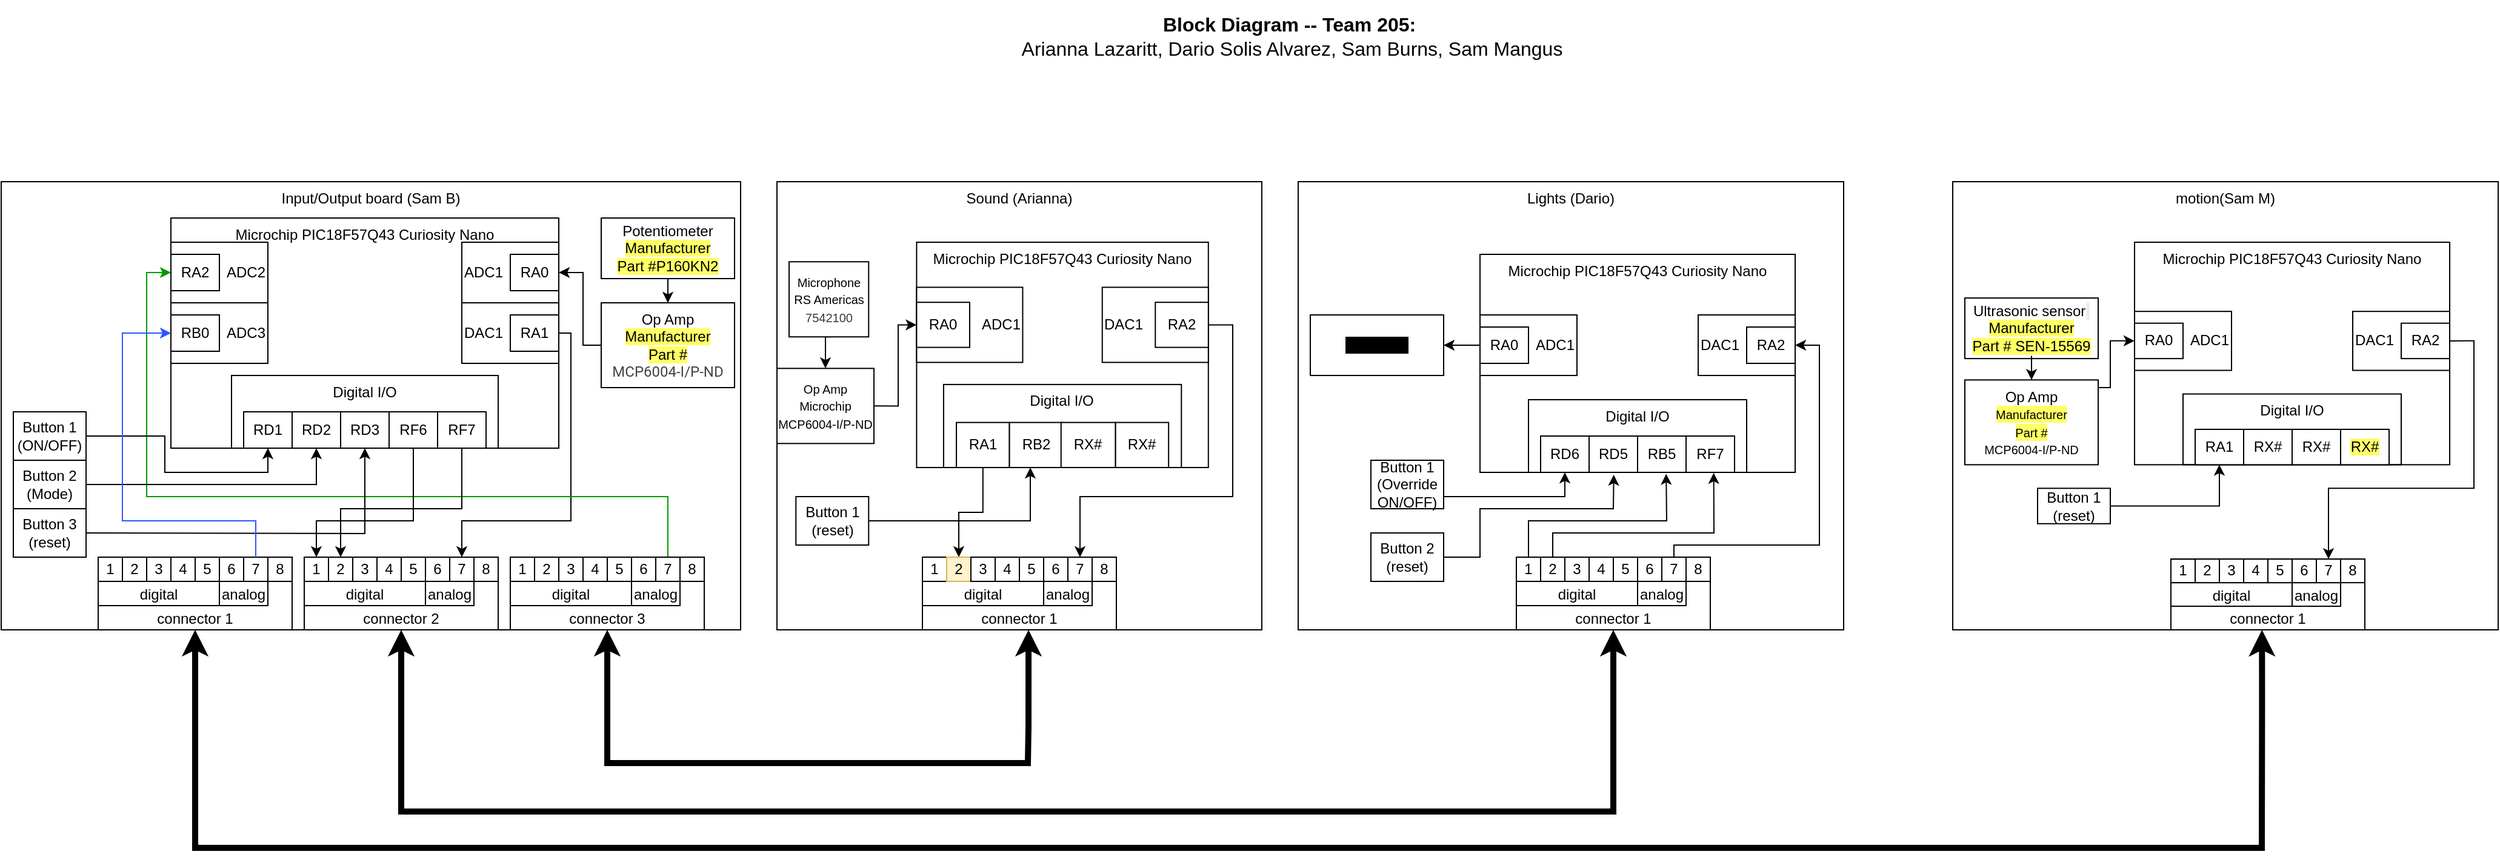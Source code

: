 <mxfile version="28.2.8">
  <diagram name="Page-1" id="D7A3hRXi8sjnXgM3Vncy">
    <mxGraphModel dx="3096" dy="1323" grid="1" gridSize="10" guides="1" tooltips="1" connect="1" arrows="1" fold="1" page="1" pageScale="1" pageWidth="850" pageHeight="1100" background="none" math="0" shadow="0">
      <root>
        <mxCell id="0" />
        <mxCell id="1" parent="0" />
        <mxCell id="ZfCj1toXuSuC-5furzQ7-1" style="edgeStyle=orthogonalEdgeStyle;rounded=0;orthogonalLoop=1;jettySize=auto;html=1;strokeWidth=5;endArrow=classic;endFill=1;startArrow=classic;startFill=1;entryX=0.5;entryY=1;entryDx=0;entryDy=0;exitX=0.5;exitY=1;exitDx=0;exitDy=0;" parent="1" target="EmmmP5cw6zoP9wVPyDhg-283" edge="1">
          <mxGeometry relative="1" as="geometry">
            <mxPoint x="-470" y="490" as="targetPoint" />
            <mxPoint x="7.522" y="530.0" as="sourcePoint" />
            <Array as="points">
              <mxPoint x="7" y="610" />
              <mxPoint x="7" y="640" />
              <mxPoint x="-340" y="640" />
            </Array>
          </mxGeometry>
        </mxCell>
        <mxCell id="EmmmP5cw6zoP9wVPyDhg-17" value="Input/Output board (Sam B)" style="rounded=0;whiteSpace=wrap;html=1;fillColor=none;verticalAlign=top;" parent="1" vertex="1">
          <mxGeometry x="-840" y="160" width="610" height="370" as="geometry" />
        </mxCell>
        <mxCell id="RapIAL0fkwWkLQ_s76H7-14" style="edgeStyle=orthogonalEdgeStyle;rounded=0;orthogonalLoop=1;jettySize=auto;html=1;exitX=1;exitY=0.5;exitDx=0;exitDy=0;entryX=0.5;entryY=0;entryDx=0;entryDy=0;" parent="1" source="EmmmP5cw6zoP9wVPyDhg-18" target="EmmmP5cw6zoP9wVPyDhg-190" edge="1">
          <mxGeometry relative="1" as="geometry">
            <Array as="points">
              <mxPoint x="-370" y="285" />
              <mxPoint x="-370" y="440" />
              <mxPoint x="-460" y="440" />
            </Array>
          </mxGeometry>
        </mxCell>
        <mxCell id="EmmmP5cw6zoP9wVPyDhg-18" value="Microchip PIC18F57Q43 Curiosity Nano" style="rounded=0;whiteSpace=wrap;html=1;verticalAlign=top;fillColor=none;movable=1;resizable=1;rotatable=1;deletable=1;editable=1;locked=0;connectable=1;" parent="1" vertex="1">
          <mxGeometry x="-700" y="190" width="320" height="190" as="geometry" />
        </mxCell>
        <mxCell id="EmmmP5cw6zoP9wVPyDhg-57" style="edgeStyle=orthogonalEdgeStyle;rounded=0;orthogonalLoop=1;jettySize=auto;html=1;exitX=0.5;exitY=0;exitDx=0;exitDy=0;entryX=0;entryY=0.5;entryDx=0;entryDy=0;strokeColor=#009900;" parent="1" source="EmmmP5cw6zoP9wVPyDhg-292" target="EmmmP5cw6zoP9wVPyDhg-52" edge="1">
          <mxGeometry relative="1" as="geometry">
            <mxPoint x="-630" y="450" as="sourcePoint" />
            <Array as="points">
              <mxPoint x="-290" y="420" />
              <mxPoint x="-720" y="420" />
              <mxPoint x="-720" y="235" />
            </Array>
          </mxGeometry>
        </mxCell>
        <mxCell id="EmmmP5cw6zoP9wVPyDhg-46" style="edgeStyle=orthogonalEdgeStyle;rounded=0;orthogonalLoop=1;jettySize=auto;html=1;exitX=1;exitY=0.5;exitDx=0;exitDy=0;entryX=0.5;entryY=1;entryDx=0;entryDy=0;" parent="1" target="EmmmP5cw6zoP9wVPyDhg-48" edge="1">
          <mxGeometry relative="1" as="geometry">
            <mxPoint x="-775" y="450.0" as="sourcePoint" />
            <mxPoint x="-585" y="380.0" as="targetPoint" />
          </mxGeometry>
        </mxCell>
        <mxCell id="EmmmP5cw6zoP9wVPyDhg-47" value="Button 3 (reset)" style="rounded=0;whiteSpace=wrap;html=1;" parent="1" vertex="1">
          <mxGeometry x="-830" y="430" width="60" height="40" as="geometry" />
        </mxCell>
        <mxCell id="EmmmP5cw6zoP9wVPyDhg-74" value="" style="group" parent="1" connectable="0" vertex="1">
          <mxGeometry x="-700" y="210" width="80" height="50" as="geometry" />
        </mxCell>
        <mxCell id="EmmmP5cw6zoP9wVPyDhg-43" value="ADC2" style="rounded=0;whiteSpace=wrap;html=1;align=right;" parent="EmmmP5cw6zoP9wVPyDhg-74" vertex="1">
          <mxGeometry width="80" height="50" as="geometry" />
        </mxCell>
        <mxCell id="EmmmP5cw6zoP9wVPyDhg-52" value="RA2" style="rounded=0;whiteSpace=wrap;html=1;" parent="EmmmP5cw6zoP9wVPyDhg-74" vertex="1">
          <mxGeometry y="10" width="40" height="30" as="geometry" />
        </mxCell>
        <mxCell id="EmmmP5cw6zoP9wVPyDhg-75" value="" style="group" parent="1" connectable="0" vertex="1">
          <mxGeometry x="-700" y="260" width="80" height="50" as="geometry" />
        </mxCell>
        <mxCell id="EmmmP5cw6zoP9wVPyDhg-76" value="ADC3" style="rounded=0;whiteSpace=wrap;html=1;align=right;" parent="EmmmP5cw6zoP9wVPyDhg-75" vertex="1">
          <mxGeometry width="80" height="50" as="geometry" />
        </mxCell>
        <mxCell id="EmmmP5cw6zoP9wVPyDhg-77" value="RB0" style="rounded=0;whiteSpace=wrap;html=1;" parent="EmmmP5cw6zoP9wVPyDhg-75" vertex="1">
          <mxGeometry y="10" width="40" height="30" as="geometry" />
        </mxCell>
        <mxCell id="EmmmP5cw6zoP9wVPyDhg-82" value="ADC1" style="rounded=0;whiteSpace=wrap;html=1;align=left;" parent="1" vertex="1">
          <mxGeometry x="-460" y="210" width="80" height="50" as="geometry" />
        </mxCell>
        <mxCell id="EmmmP5cw6zoP9wVPyDhg-83" value="&lt;div&gt;RA0&lt;/div&gt;" style="rounded=0;whiteSpace=wrap;html=1;" parent="1" vertex="1">
          <mxGeometry x="-420" y="220" width="40" height="30" as="geometry" />
        </mxCell>
        <mxCell id="EmmmP5cw6zoP9wVPyDhg-133" style="edgeStyle=orthogonalEdgeStyle;rounded=0;orthogonalLoop=1;jettySize=auto;html=1;strokeWidth=5;endArrow=classic;endFill=1;startArrow=classic;startFill=1;entryX=0.5;entryY=1;entryDx=0;entryDy=0;exitX=0.567;exitY=1;exitDx=0;exitDy=0;exitPerimeter=0;" parent="1" source="hYW3BKVtGZAhZ6DsaiEV-2" target="EmmmP5cw6zoP9wVPyDhg-169" edge="1">
          <mxGeometry relative="1" as="geometry">
            <Array as="points">
              <mxPoint x="1025" y="590" />
              <mxPoint x="1025" y="710" />
              <mxPoint x="-680" y="710" />
            </Array>
            <mxPoint x="-940" y="490" as="targetPoint" />
            <mxPoint x="660" y="650" as="sourcePoint" />
          </mxGeometry>
        </mxCell>
        <mxCell id="EmmmP5cw6zoP9wVPyDhg-168" value="" style="group" parent="1" connectable="0" vertex="1">
          <mxGeometry x="-760" y="470" width="160" height="60" as="geometry" />
        </mxCell>
        <mxCell id="EmmmP5cw6zoP9wVPyDhg-169" value="connector 1" style="rounded=0;whiteSpace=wrap;html=1;verticalAlign=bottom;" parent="EmmmP5cw6zoP9wVPyDhg-168" vertex="1">
          <mxGeometry width="160" height="60" as="geometry" />
        </mxCell>
        <mxCell id="EmmmP5cw6zoP9wVPyDhg-170" value="digital" style="rounded=0;whiteSpace=wrap;html=1;verticalAlign=bottom;" parent="EmmmP5cw6zoP9wVPyDhg-168" vertex="1">
          <mxGeometry y="20" width="100" height="20" as="geometry" />
        </mxCell>
        <mxCell id="EmmmP5cw6zoP9wVPyDhg-171" value="analog" style="rounded=0;whiteSpace=wrap;html=1;verticalAlign=bottom;" parent="EmmmP5cw6zoP9wVPyDhg-168" vertex="1">
          <mxGeometry x="100" y="20" width="40" height="20" as="geometry" />
        </mxCell>
        <mxCell id="EmmmP5cw6zoP9wVPyDhg-172" value="1" style="rounded=0;whiteSpace=wrap;html=1;" parent="EmmmP5cw6zoP9wVPyDhg-168" vertex="1">
          <mxGeometry width="20" height="20" as="geometry" />
        </mxCell>
        <mxCell id="EmmmP5cw6zoP9wVPyDhg-173" value="2" style="rounded=0;whiteSpace=wrap;html=1;" parent="EmmmP5cw6zoP9wVPyDhg-168" vertex="1">
          <mxGeometry x="20" width="20" height="20" as="geometry" />
        </mxCell>
        <mxCell id="EmmmP5cw6zoP9wVPyDhg-174" value="3" style="rounded=0;whiteSpace=wrap;html=1;" parent="EmmmP5cw6zoP9wVPyDhg-168" vertex="1">
          <mxGeometry x="40" width="20" height="20" as="geometry" />
        </mxCell>
        <mxCell id="EmmmP5cw6zoP9wVPyDhg-175" value="4" style="rounded=0;whiteSpace=wrap;html=1;" parent="EmmmP5cw6zoP9wVPyDhg-168" vertex="1">
          <mxGeometry x="60" width="20" height="20" as="geometry" />
        </mxCell>
        <mxCell id="EmmmP5cw6zoP9wVPyDhg-176" value="5" style="rounded=0;whiteSpace=wrap;html=1;" parent="EmmmP5cw6zoP9wVPyDhg-168" vertex="1">
          <mxGeometry x="80" width="20" height="20" as="geometry" />
        </mxCell>
        <mxCell id="EmmmP5cw6zoP9wVPyDhg-177" value="6" style="rounded=0;whiteSpace=wrap;html=1;" parent="EmmmP5cw6zoP9wVPyDhg-168" vertex="1">
          <mxGeometry x="100" width="20" height="20" as="geometry" />
        </mxCell>
        <mxCell id="EmmmP5cw6zoP9wVPyDhg-178" value="7" style="rounded=0;whiteSpace=wrap;html=1;" parent="EmmmP5cw6zoP9wVPyDhg-168" vertex="1">
          <mxGeometry x="120" width="20" height="20" as="geometry" />
        </mxCell>
        <mxCell id="EmmmP5cw6zoP9wVPyDhg-179" value="8" style="rounded=0;whiteSpace=wrap;html=1;" parent="EmmmP5cw6zoP9wVPyDhg-168" vertex="1">
          <mxGeometry x="140" width="20" height="20" as="geometry" />
        </mxCell>
        <mxCell id="EmmmP5cw6zoP9wVPyDhg-180" value="" style="group" parent="1" connectable="0" vertex="1">
          <mxGeometry x="-590" y="470" width="160" height="60" as="geometry" />
        </mxCell>
        <mxCell id="EmmmP5cw6zoP9wVPyDhg-181" value="connector 2" style="rounded=0;whiteSpace=wrap;html=1;verticalAlign=bottom;" parent="EmmmP5cw6zoP9wVPyDhg-180" vertex="1">
          <mxGeometry width="160" height="60" as="geometry" />
        </mxCell>
        <mxCell id="EmmmP5cw6zoP9wVPyDhg-182" value="digital" style="rounded=0;whiteSpace=wrap;html=1;verticalAlign=bottom;" parent="EmmmP5cw6zoP9wVPyDhg-180" vertex="1">
          <mxGeometry y="20" width="100" height="20" as="geometry" />
        </mxCell>
        <mxCell id="EmmmP5cw6zoP9wVPyDhg-183" value="analog" style="rounded=0;whiteSpace=wrap;html=1;verticalAlign=bottom;" parent="EmmmP5cw6zoP9wVPyDhg-180" vertex="1">
          <mxGeometry x="100" y="20" width="40" height="20" as="geometry" />
        </mxCell>
        <mxCell id="EmmmP5cw6zoP9wVPyDhg-184" value="1" style="rounded=0;whiteSpace=wrap;html=1;" parent="EmmmP5cw6zoP9wVPyDhg-180" vertex="1">
          <mxGeometry width="20" height="20" as="geometry" />
        </mxCell>
        <mxCell id="EmmmP5cw6zoP9wVPyDhg-185" value="2" style="rounded=0;whiteSpace=wrap;html=1;" parent="EmmmP5cw6zoP9wVPyDhg-180" vertex="1">
          <mxGeometry x="20" width="20" height="20" as="geometry" />
        </mxCell>
        <mxCell id="EmmmP5cw6zoP9wVPyDhg-186" value="3" style="rounded=0;whiteSpace=wrap;html=1;" parent="EmmmP5cw6zoP9wVPyDhg-180" vertex="1">
          <mxGeometry x="40" width="20" height="20" as="geometry" />
        </mxCell>
        <mxCell id="EmmmP5cw6zoP9wVPyDhg-187" value="4" style="rounded=0;whiteSpace=wrap;html=1;" parent="EmmmP5cw6zoP9wVPyDhg-180" vertex="1">
          <mxGeometry x="60" width="20" height="20" as="geometry" />
        </mxCell>
        <mxCell id="EmmmP5cw6zoP9wVPyDhg-188" value="5" style="rounded=0;whiteSpace=wrap;html=1;" parent="EmmmP5cw6zoP9wVPyDhg-180" vertex="1">
          <mxGeometry x="80" width="20" height="20" as="geometry" />
        </mxCell>
        <mxCell id="EmmmP5cw6zoP9wVPyDhg-189" value="6" style="rounded=0;whiteSpace=wrap;html=1;" parent="EmmmP5cw6zoP9wVPyDhg-180" vertex="1">
          <mxGeometry x="100" width="20" height="20" as="geometry" />
        </mxCell>
        <mxCell id="EmmmP5cw6zoP9wVPyDhg-190" value="7" style="rounded=0;whiteSpace=wrap;html=1;" parent="EmmmP5cw6zoP9wVPyDhg-180" vertex="1">
          <mxGeometry x="120" width="20" height="20" as="geometry" />
        </mxCell>
        <mxCell id="EmmmP5cw6zoP9wVPyDhg-191" value="8" style="rounded=0;whiteSpace=wrap;html=1;" parent="EmmmP5cw6zoP9wVPyDhg-180" vertex="1">
          <mxGeometry x="140" width="20" height="20" as="geometry" />
        </mxCell>
        <mxCell id="EmmmP5cw6zoP9wVPyDhg-264" value="" style="group" parent="1" connectable="0" vertex="1">
          <mxGeometry x="-200" y="230" width="400" height="310" as="geometry" />
        </mxCell>
        <mxCell id="EmmmP5cw6zoP9wVPyDhg-234" value="Sound (Arianna)" style="rounded=0;whiteSpace=wrap;html=1;fillColor=none;verticalAlign=top;shadow=0;" parent="EmmmP5cw6zoP9wVPyDhg-264" vertex="1">
          <mxGeometry y="-70" width="400" height="370" as="geometry" />
        </mxCell>
        <mxCell id="RapIAL0fkwWkLQ_s76H7-4" style="edgeStyle=orthogonalEdgeStyle;rounded=0;orthogonalLoop=1;jettySize=auto;html=1;exitX=0.5;exitY=1;exitDx=0;exitDy=0;entryX=0.5;entryY=0;entryDx=0;entryDy=0;" parent="EmmmP5cw6zoP9wVPyDhg-264" source="bFAFKCLPU4CwFpyWG0AF-1" target="bFAFKCLPU4CwFpyWG0AF-37" edge="1">
          <mxGeometry relative="1" as="geometry" />
        </mxCell>
        <mxCell id="bFAFKCLPU4CwFpyWG0AF-1" value="&lt;div&gt;&lt;font face=&quot;Helvetica&quot; style=&quot;font-size: 10px;&quot;&gt;Microphone RS Americas&lt;/font&gt;&lt;/div&gt;&lt;div&gt;&lt;span style=&quot;background-color: light-dark(rgb(255, 255, 255), rgb(18, 18, 18)); color: light-dark(rgb(57, 57, 57), rgb(188, 188, 188)); font-size: 10px; text-align: start;&quot;&gt;7542100&lt;/span&gt;&lt;/div&gt;" style="rounded=0;whiteSpace=wrap;html=1;" parent="EmmmP5cw6zoP9wVPyDhg-264" vertex="1">
          <mxGeometry x="10.0" y="-3.88" width="65.641" height="62" as="geometry" />
        </mxCell>
        <mxCell id="RapIAL0fkwWkLQ_s76H7-5" style="edgeStyle=orthogonalEdgeStyle;rounded=0;orthogonalLoop=1;jettySize=auto;html=1;exitX=1;exitY=0.5;exitDx=0;exitDy=0;entryX=0;entryY=0.5;entryDx=0;entryDy=0;" parent="EmmmP5cw6zoP9wVPyDhg-264" source="bFAFKCLPU4CwFpyWG0AF-37" target="bFAFKCLPU4CwFpyWG0AF-55" edge="1">
          <mxGeometry relative="1" as="geometry">
            <Array as="points">
              <mxPoint x="100" y="115" />
              <mxPoint x="100" y="48" />
            </Array>
          </mxGeometry>
        </mxCell>
        <mxCell id="bFAFKCLPU4CwFpyWG0AF-37" value="&lt;div&gt;&lt;font style=&quot;font-size: 10px;&quot;&gt;Op Amp&lt;/font&gt;&lt;/div&gt;&lt;div&gt;&lt;font style=&quot;font-size: 10px;&quot;&gt;Microchip&lt;/font&gt;&lt;/div&gt;&lt;div&gt;&lt;font size=&quot;1&quot;&gt;MCP6004-I/P-ND&lt;/font&gt;&lt;/div&gt;" style="rounded=0;whiteSpace=wrap;html=1;" parent="EmmmP5cw6zoP9wVPyDhg-264" vertex="1">
          <mxGeometry y="84.16" width="80" height="62" as="geometry" />
        </mxCell>
        <mxCell id="bFAFKCLPU4CwFpyWG0AF-48" value="Microchip PIC18F57Q43 Curiosity Nano" style="rounded=0;whiteSpace=wrap;html=1;verticalAlign=top;fillColor=none;movable=1;resizable=1;rotatable=1;deletable=1;editable=1;locked=0;connectable=1;" parent="EmmmP5cw6zoP9wVPyDhg-264" vertex="1">
          <mxGeometry x="115.211" y="-20.0" width="240.684" height="186" as="geometry" />
        </mxCell>
        <mxCell id="bFAFKCLPU4CwFpyWG0AF-49" value="Digital I/O" style="rounded=0;whiteSpace=wrap;html=1;fillColor=none;verticalAlign=top;" parent="EmmmP5cw6zoP9wVPyDhg-264" vertex="1">
          <mxGeometry x="137.46" y="97.44" width="196.19" height="68.56" as="geometry" />
        </mxCell>
        <mxCell id="bFAFKCLPU4CwFpyWG0AF-50" value="ADC1" style="rounded=0;whiteSpace=wrap;html=1;align=right;" parent="EmmmP5cw6zoP9wVPyDhg-264" vertex="1">
          <mxGeometry x="115.211" y="17.2" width="87.521" height="62" as="geometry" />
        </mxCell>
        <mxCell id="RapIAL0fkwWkLQ_s76H7-3" style="edgeStyle=orthogonalEdgeStyle;rounded=0;orthogonalLoop=1;jettySize=auto;html=1;exitX=0.5;exitY=1;exitDx=0;exitDy=0;entryX=0.5;entryY=0;entryDx=0;entryDy=0;" parent="EmmmP5cw6zoP9wVPyDhg-264" source="bFAFKCLPU4CwFpyWG0AF-51" target="RapIAL0fkwWkLQ_s76H7-20" edge="1">
          <mxGeometry relative="1" as="geometry">
            <mxPoint x="152.821" y="225.6" as="targetPoint" />
          </mxGeometry>
        </mxCell>
        <mxCell id="bFAFKCLPU4CwFpyWG0AF-51" value="RA1" style="rounded=0;whiteSpace=wrap;html=1;" parent="EmmmP5cw6zoP9wVPyDhg-264" vertex="1">
          <mxGeometry x="148.036" y="128.8" width="43.761" height="37.2" as="geometry" />
        </mxCell>
        <mxCell id="bFAFKCLPU4CwFpyWG0AF-52" value="&lt;div&gt;RB2&lt;/div&gt;" style="rounded=0;whiteSpace=wrap;html=1;" parent="EmmmP5cw6zoP9wVPyDhg-264" vertex="1">
          <mxGeometry x="191.796" y="128.8" width="43.761" height="37.2" as="geometry" />
        </mxCell>
        <mxCell id="bFAFKCLPU4CwFpyWG0AF-53" value="RX#" style="rounded=0;whiteSpace=wrap;html=1;" parent="EmmmP5cw6zoP9wVPyDhg-264" vertex="1">
          <mxGeometry x="234.38" y="128.8" width="44.94" height="37.2" as="geometry" />
        </mxCell>
        <mxCell id="bFAFKCLPU4CwFpyWG0AF-54" value="&lt;span&gt;RX#&lt;/span&gt;" style="rounded=0;whiteSpace=wrap;html=1;labelBackgroundColor=none;" parent="EmmmP5cw6zoP9wVPyDhg-264" vertex="1">
          <mxGeometry x="279.318" y="128.8" width="43.761" height="37.2" as="geometry" />
        </mxCell>
        <mxCell id="bFAFKCLPU4CwFpyWG0AF-55" value="RA0" style="rounded=0;whiteSpace=wrap;html=1;" parent="EmmmP5cw6zoP9wVPyDhg-264" vertex="1">
          <mxGeometry x="115.211" y="29.6" width="43.761" height="37.2" as="geometry" />
        </mxCell>
        <mxCell id="bFAFKCLPU4CwFpyWG0AF-56" value="&lt;div align=&quot;left&quot;&gt;DAC1&lt;/div&gt;" style="rounded=0;whiteSpace=wrap;html=1;align=left;" parent="EmmmP5cw6zoP9wVPyDhg-264" vertex="1">
          <mxGeometry x="268.374" y="17.2" width="87.521" height="62" as="geometry" />
        </mxCell>
        <mxCell id="RapIAL0fkwWkLQ_s76H7-6" style="edgeStyle=orthogonalEdgeStyle;rounded=0;orthogonalLoop=1;jettySize=auto;html=1;exitX=1;exitY=0.5;exitDx=0;exitDy=0;entryX=0.5;entryY=0;entryDx=0;entryDy=0;" parent="EmmmP5cw6zoP9wVPyDhg-264" source="bFAFKCLPU4CwFpyWG0AF-57" target="RapIAL0fkwWkLQ_s76H7-25" edge="1">
          <mxGeometry relative="1" as="geometry">
            <mxPoint x="262.222" y="225.6" as="targetPoint" />
            <Array as="points">
              <mxPoint x="376" y="48" />
              <mxPoint x="376" y="190" />
              <mxPoint x="250" y="190" />
            </Array>
          </mxGeometry>
        </mxCell>
        <mxCell id="bFAFKCLPU4CwFpyWG0AF-57" value="&lt;div&gt;RA2&lt;/div&gt;" style="rounded=0;whiteSpace=wrap;html=1;" parent="EmmmP5cw6zoP9wVPyDhg-264" vertex="1">
          <mxGeometry x="312.134" y="29.6" width="43.761" height="37.2" as="geometry" />
        </mxCell>
        <mxCell id="RapIAL0fkwWkLQ_s76H7-8" style="edgeStyle=orthogonalEdgeStyle;rounded=0;orthogonalLoop=1;jettySize=auto;html=1;exitX=1;exitY=0.5;exitDx=0;exitDy=0;" parent="EmmmP5cw6zoP9wVPyDhg-264" source="RapIAL0fkwWkLQ_s76H7-7" target="bFAFKCLPU4CwFpyWG0AF-52" edge="1">
          <mxGeometry relative="1" as="geometry">
            <Array as="points">
              <mxPoint x="76" y="210" />
              <mxPoint x="209" y="210" />
            </Array>
          </mxGeometry>
        </mxCell>
        <mxCell id="RapIAL0fkwWkLQ_s76H7-7" value="Button 1 (reset)" style="rounded=0;whiteSpace=wrap;html=1;" parent="EmmmP5cw6zoP9wVPyDhg-264" vertex="1">
          <mxGeometry x="15.64" y="190" width="60" height="40" as="geometry" />
        </mxCell>
        <mxCell id="RapIAL0fkwWkLQ_s76H7-15" value="" style="group" parent="EmmmP5cw6zoP9wVPyDhg-264" connectable="0" vertex="1">
          <mxGeometry x="120" y="240" width="160" height="60" as="geometry" />
        </mxCell>
        <mxCell id="RapIAL0fkwWkLQ_s76H7-16" value="connector 1" style="rounded=0;whiteSpace=wrap;html=1;verticalAlign=bottom;" parent="RapIAL0fkwWkLQ_s76H7-15" vertex="1">
          <mxGeometry width="160" height="60" as="geometry" />
        </mxCell>
        <mxCell id="RapIAL0fkwWkLQ_s76H7-17" value="digital" style="rounded=0;whiteSpace=wrap;html=1;verticalAlign=bottom;" parent="RapIAL0fkwWkLQ_s76H7-15" vertex="1">
          <mxGeometry y="20" width="100" height="20" as="geometry" />
        </mxCell>
        <mxCell id="RapIAL0fkwWkLQ_s76H7-18" value="analog" style="rounded=0;whiteSpace=wrap;html=1;verticalAlign=bottom;" parent="RapIAL0fkwWkLQ_s76H7-15" vertex="1">
          <mxGeometry x="100" y="20" width="40" height="20" as="geometry" />
        </mxCell>
        <mxCell id="RapIAL0fkwWkLQ_s76H7-19" value="1" style="rounded=0;whiteSpace=wrap;html=1;" parent="RapIAL0fkwWkLQ_s76H7-15" vertex="1">
          <mxGeometry width="20" height="20" as="geometry" />
        </mxCell>
        <mxCell id="RapIAL0fkwWkLQ_s76H7-20" value="2" style="rounded=0;whiteSpace=wrap;html=1;fillColor=#fff2cc;strokeColor=#d6b656;" parent="RapIAL0fkwWkLQ_s76H7-15" vertex="1">
          <mxGeometry x="20" width="20" height="20" as="geometry" />
        </mxCell>
        <mxCell id="RapIAL0fkwWkLQ_s76H7-21" value="3" style="rounded=0;whiteSpace=wrap;html=1;" parent="RapIAL0fkwWkLQ_s76H7-15" vertex="1">
          <mxGeometry x="40" width="20" height="20" as="geometry" />
        </mxCell>
        <mxCell id="RapIAL0fkwWkLQ_s76H7-22" value="4" style="rounded=0;whiteSpace=wrap;html=1;" parent="RapIAL0fkwWkLQ_s76H7-15" vertex="1">
          <mxGeometry x="60" width="20" height="20" as="geometry" />
        </mxCell>
        <mxCell id="RapIAL0fkwWkLQ_s76H7-23" value="5" style="rounded=0;whiteSpace=wrap;html=1;" parent="RapIAL0fkwWkLQ_s76H7-15" vertex="1">
          <mxGeometry x="80" width="20" height="20" as="geometry" />
        </mxCell>
        <mxCell id="RapIAL0fkwWkLQ_s76H7-24" value="6" style="rounded=0;whiteSpace=wrap;html=1;" parent="RapIAL0fkwWkLQ_s76H7-15" vertex="1">
          <mxGeometry x="100" width="20" height="20" as="geometry" />
        </mxCell>
        <mxCell id="RapIAL0fkwWkLQ_s76H7-25" value="7" style="rounded=0;whiteSpace=wrap;html=1;" parent="RapIAL0fkwWkLQ_s76H7-15" vertex="1">
          <mxGeometry x="120" width="20" height="20" as="geometry" />
        </mxCell>
        <mxCell id="RapIAL0fkwWkLQ_s76H7-26" value="8" style="rounded=0;whiteSpace=wrap;html=1;" parent="RapIAL0fkwWkLQ_s76H7-15" vertex="1">
          <mxGeometry x="140" width="20" height="20" as="geometry" />
        </mxCell>
        <mxCell id="EmmmP5cw6zoP9wVPyDhg-281" value="" style="group" parent="1" connectable="0" vertex="1">
          <mxGeometry x="230" y="160" width="450" height="380" as="geometry" />
        </mxCell>
        <mxCell id="EmmmP5cw6zoP9wVPyDhg-1" value="Lights (Dario)" style="rounded=0;whiteSpace=wrap;html=1;fillColor=none;verticalAlign=top;" parent="EmmmP5cw6zoP9wVPyDhg-281" vertex="1">
          <mxGeometry width="450" height="370" as="geometry" />
        </mxCell>
        <mxCell id="ZfCj1toXuSuC-5furzQ7-15" value="Microchip PIC18F57Q43 Curiosity Nano" style="rounded=0;whiteSpace=wrap;html=1;verticalAlign=top;fillColor=none;movable=1;resizable=1;rotatable=1;deletable=1;editable=1;locked=0;connectable=1;" parent="EmmmP5cw6zoP9wVPyDhg-281" vertex="1">
          <mxGeometry x="150" y="60" width="260" height="180" as="geometry" />
        </mxCell>
        <mxCell id="EmmmP5cw6zoP9wVPyDhg-5" value="Digital I/O" style="rounded=0;whiteSpace=wrap;html=1;fillColor=none;verticalAlign=top;" parent="EmmmP5cw6zoP9wVPyDhg-281" vertex="1">
          <mxGeometry x="190" y="180" width="180" height="60" as="geometry" />
        </mxCell>
        <mxCell id="ZfCj1toXuSuC-5furzQ7-16" style="edgeStyle=orthogonalEdgeStyle;rounded=0;orthogonalLoop=1;jettySize=auto;html=1;entryX=1;entryY=0.5;entryDx=0;entryDy=0;startArrow=none;startFill=0;exitX=0;exitY=0.5;exitDx=0;exitDy=0;" parent="EmmmP5cw6zoP9wVPyDhg-281" source="ZfCj1toXuSuC-5furzQ7-43" target="EmmmP5cw6zoP9wVPyDhg-137" edge="1">
          <mxGeometry relative="1" as="geometry">
            <mxPoint x="130" y="135" as="targetPoint" />
            <mxPoint x="150" y="170" as="sourcePoint" />
          </mxGeometry>
        </mxCell>
        <mxCell id="ZfCj1toXuSuC-5furzQ7-43" value="ADC1" style="rounded=0;whiteSpace=wrap;html=1;align=right;" parent="EmmmP5cw6zoP9wVPyDhg-281" vertex="1">
          <mxGeometry x="150" y="110" width="80" height="50" as="geometry" />
        </mxCell>
        <mxCell id="ZfCj1toXuSuC-5furzQ7-20" value="RD6" style="rounded=0;whiteSpace=wrap;html=1;" parent="EmmmP5cw6zoP9wVPyDhg-281" vertex="1">
          <mxGeometry x="200" y="210" width="40" height="30" as="geometry" />
        </mxCell>
        <mxCell id="ZfCj1toXuSuC-5furzQ7-21" value="&lt;div&gt;RD5&lt;/div&gt;" style="rounded=0;whiteSpace=wrap;html=1;" parent="EmmmP5cw6zoP9wVPyDhg-281" vertex="1">
          <mxGeometry x="240" y="210" width="40" height="30" as="geometry" />
        </mxCell>
        <mxCell id="EmmmP5cw6zoP9wVPyDhg-3" value="Button 1&lt;div&gt;(Override ON/OFF)&lt;/div&gt;" style="rounded=0;whiteSpace=wrap;html=1;" parent="EmmmP5cw6zoP9wVPyDhg-281" vertex="1">
          <mxGeometry x="60" y="230" width="60" height="40" as="geometry" />
        </mxCell>
        <mxCell id="EmmmP5cw6zoP9wVPyDhg-7" value="RB5" style="rounded=0;whiteSpace=wrap;html=1;" parent="EmmmP5cw6zoP9wVPyDhg-281" vertex="1">
          <mxGeometry x="280" y="210" width="40" height="30" as="geometry" />
        </mxCell>
        <mxCell id="EmmmP5cw6zoP9wVPyDhg-9" value="&lt;span&gt;RF7&lt;/span&gt;" style="rounded=0;whiteSpace=wrap;html=1;labelBackgroundColor=none;" parent="EmmmP5cw6zoP9wVPyDhg-281" vertex="1">
          <mxGeometry x="320" y="210" width="40" height="30" as="geometry" />
        </mxCell>
        <mxCell id="EmmmP5cw6zoP9wVPyDhg-10" value="Button 2&lt;div&gt;(reset)&lt;/div&gt;" style="rounded=0;whiteSpace=wrap;html=1;" parent="EmmmP5cw6zoP9wVPyDhg-281" vertex="1">
          <mxGeometry x="60" y="290" width="60" height="40" as="geometry" />
        </mxCell>
        <mxCell id="EmmmP5cw6zoP9wVPyDhg-13" value="RA0" style="rounded=0;whiteSpace=wrap;html=1;" parent="EmmmP5cw6zoP9wVPyDhg-281" vertex="1">
          <mxGeometry x="150" y="120" width="40" height="30" as="geometry" />
        </mxCell>
        <mxCell id="EmmmP5cw6zoP9wVPyDhg-14" value="&lt;div align=&quot;left&quot;&gt;DAC1&lt;/div&gt;" style="rounded=0;whiteSpace=wrap;html=1;align=left;" parent="EmmmP5cw6zoP9wVPyDhg-281" vertex="1">
          <mxGeometry x="330" y="110" width="80" height="50" as="geometry" />
        </mxCell>
        <mxCell id="EmmmP5cw6zoP9wVPyDhg-15" value="&lt;div&gt;RA2&lt;/div&gt;" style="rounded=0;whiteSpace=wrap;html=1;" parent="EmmmP5cw6zoP9wVPyDhg-281" vertex="1">
          <mxGeometry x="370" y="120" width="40" height="30" as="geometry" />
        </mxCell>
        <mxCell id="EmmmP5cw6zoP9wVPyDhg-137" value="&lt;div&gt;&lt;span style=&quot;background-color: light-dark(rgb(0, 0, 0), rgb(223, 238, 12));&quot;&gt;RGB LED&lt;/span&gt;&lt;/div&gt;" style="rounded=0;whiteSpace=wrap;html=1;" parent="EmmmP5cw6zoP9wVPyDhg-281" vertex="1">
          <mxGeometry x="10" y="110" width="110" height="50" as="geometry" />
        </mxCell>
        <mxCell id="EmmmP5cw6zoP9wVPyDhg-156" value="" style="group" parent="EmmmP5cw6zoP9wVPyDhg-281" connectable="0" vertex="1">
          <mxGeometry x="180" y="310" width="160" height="60" as="geometry" />
        </mxCell>
        <mxCell id="EmmmP5cw6zoP9wVPyDhg-157" value="connector 1" style="rounded=0;whiteSpace=wrap;html=1;verticalAlign=bottom;" parent="EmmmP5cw6zoP9wVPyDhg-156" vertex="1">
          <mxGeometry width="160" height="60" as="geometry" />
        </mxCell>
        <mxCell id="EmmmP5cw6zoP9wVPyDhg-158" value="digital" style="rounded=0;whiteSpace=wrap;html=1;verticalAlign=bottom;" parent="EmmmP5cw6zoP9wVPyDhg-156" vertex="1">
          <mxGeometry y="20" width="100" height="20" as="geometry" />
        </mxCell>
        <mxCell id="EmmmP5cw6zoP9wVPyDhg-159" value="analog" style="rounded=0;whiteSpace=wrap;html=1;verticalAlign=bottom;" parent="EmmmP5cw6zoP9wVPyDhg-156" vertex="1">
          <mxGeometry x="100" y="20" width="40" height="20" as="geometry" />
        </mxCell>
        <mxCell id="EmmmP5cw6zoP9wVPyDhg-160" value="1" style="rounded=0;whiteSpace=wrap;html=1;" parent="EmmmP5cw6zoP9wVPyDhg-156" vertex="1">
          <mxGeometry width="20" height="20" as="geometry" />
        </mxCell>
        <mxCell id="EmmmP5cw6zoP9wVPyDhg-161" value="2" style="rounded=0;whiteSpace=wrap;html=1;" parent="EmmmP5cw6zoP9wVPyDhg-156" vertex="1">
          <mxGeometry x="20" width="20" height="20" as="geometry" />
        </mxCell>
        <mxCell id="EmmmP5cw6zoP9wVPyDhg-162" value="3" style="rounded=0;whiteSpace=wrap;html=1;" parent="EmmmP5cw6zoP9wVPyDhg-156" vertex="1">
          <mxGeometry x="40" width="20" height="20" as="geometry" />
        </mxCell>
        <mxCell id="EmmmP5cw6zoP9wVPyDhg-163" value="4" style="rounded=0;whiteSpace=wrap;html=1;" parent="EmmmP5cw6zoP9wVPyDhg-156" vertex="1">
          <mxGeometry x="60" width="20" height="20" as="geometry" />
        </mxCell>
        <mxCell id="EmmmP5cw6zoP9wVPyDhg-164" value="5" style="rounded=0;whiteSpace=wrap;html=1;" parent="EmmmP5cw6zoP9wVPyDhg-156" vertex="1">
          <mxGeometry x="80" width="20" height="20" as="geometry" />
        </mxCell>
        <mxCell id="EmmmP5cw6zoP9wVPyDhg-165" value="6" style="rounded=0;whiteSpace=wrap;html=1;" parent="EmmmP5cw6zoP9wVPyDhg-156" vertex="1">
          <mxGeometry x="100" width="20" height="20" as="geometry" />
        </mxCell>
        <mxCell id="EmmmP5cw6zoP9wVPyDhg-166" value="7" style="rounded=0;whiteSpace=wrap;html=1;" parent="EmmmP5cw6zoP9wVPyDhg-156" vertex="1">
          <mxGeometry x="120" width="20" height="20" as="geometry" />
        </mxCell>
        <mxCell id="EmmmP5cw6zoP9wVPyDhg-167" value="8" style="rounded=0;whiteSpace=wrap;html=1;" parent="EmmmP5cw6zoP9wVPyDhg-156" vertex="1">
          <mxGeometry x="140" width="20" height="20" as="geometry" />
        </mxCell>
        <mxCell id="EmmmP5cw6zoP9wVPyDhg-16" style="edgeStyle=orthogonalEdgeStyle;rounded=0;orthogonalLoop=1;jettySize=auto;html=1;exitX=0.5;exitY=0;exitDx=0;exitDy=0;entryX=1;entryY=0.5;entryDx=0;entryDy=0;" parent="EmmmP5cw6zoP9wVPyDhg-281" source="EmmmP5cw6zoP9wVPyDhg-166" target="EmmmP5cw6zoP9wVPyDhg-15" edge="1">
          <mxGeometry relative="1" as="geometry">
            <Array as="points">
              <mxPoint x="310" y="300" />
              <mxPoint x="430" y="300" />
              <mxPoint x="430" y="135" />
            </Array>
            <mxPoint x="400.029" y="340" as="sourcePoint" />
          </mxGeometry>
        </mxCell>
        <mxCell id="YJIVrnyQlVTY9WRKLweT-4" value="" style="endArrow=classic;html=1;rounded=0;entryX=0.631;entryY=1.02;entryDx=0;entryDy=0;entryPerimeter=0;" parent="EmmmP5cw6zoP9wVPyDhg-281" target="EmmmP5cw6zoP9wVPyDhg-5" edge="1">
          <mxGeometry width="50" height="50" relative="1" as="geometry">
            <mxPoint x="190" y="310" as="sourcePoint" />
            <mxPoint x="240" y="260" as="targetPoint" />
            <Array as="points">
              <mxPoint x="190" y="280" />
              <mxPoint x="304" y="280" />
            </Array>
          </mxGeometry>
        </mxCell>
        <mxCell id="YJIVrnyQlVTY9WRKLweT-10" value="" style="endArrow=classic;html=1;rounded=0;entryX=0.849;entryY=1.007;entryDx=0;entryDy=0;entryPerimeter=0;" parent="EmmmP5cw6zoP9wVPyDhg-281" target="EmmmP5cw6zoP9wVPyDhg-5" edge="1">
          <mxGeometry width="50" height="50" relative="1" as="geometry">
            <mxPoint x="210" y="310" as="sourcePoint" />
            <mxPoint x="260" y="260" as="targetPoint" />
            <Array as="points">
              <mxPoint x="210" y="290" />
              <mxPoint x="343" y="290" />
            </Array>
          </mxGeometry>
        </mxCell>
        <mxCell id="YJIVrnyQlVTY9WRKLweT-11" value="" style="endArrow=classic;html=1;rounded=0;entryX=0.5;entryY=1;entryDx=0;entryDy=0;exitX=1;exitY=0.75;exitDx=0;exitDy=0;" parent="EmmmP5cw6zoP9wVPyDhg-281" source="EmmmP5cw6zoP9wVPyDhg-3" target="ZfCj1toXuSuC-5furzQ7-20" edge="1">
          <mxGeometry width="50" height="50" relative="1" as="geometry">
            <mxPoint x="120" y="250" as="sourcePoint" />
            <mxPoint x="170" y="200" as="targetPoint" />
            <Array as="points">
              <mxPoint x="220" y="260" />
            </Array>
          </mxGeometry>
        </mxCell>
        <mxCell id="YJIVrnyQlVTY9WRKLweT-12" value="" style="endArrow=classic;html=1;rounded=0;entryX=0.391;entryY=1.033;entryDx=0;entryDy=0;entryPerimeter=0;" parent="EmmmP5cw6zoP9wVPyDhg-281" target="EmmmP5cw6zoP9wVPyDhg-5" edge="1">
          <mxGeometry width="50" height="50" relative="1" as="geometry">
            <mxPoint x="120" y="310" as="sourcePoint" />
            <mxPoint x="170" y="260" as="targetPoint" />
            <Array as="points">
              <mxPoint x="150" y="310" />
              <mxPoint x="150" y="270" />
              <mxPoint x="260" y="270" />
            </Array>
          </mxGeometry>
        </mxCell>
        <mxCell id="EmmmP5cw6zoP9wVPyDhg-282" value="" style="group;fillColor=#fff2cc;strokeColor=#d6b656;" parent="1" connectable="0" vertex="1">
          <mxGeometry x="-420" y="470" width="160" height="60" as="geometry" />
        </mxCell>
        <mxCell id="EmmmP5cw6zoP9wVPyDhg-283" value="connector 3" style="rounded=0;whiteSpace=wrap;html=1;verticalAlign=bottom;" parent="EmmmP5cw6zoP9wVPyDhg-282" vertex="1">
          <mxGeometry width="160" height="60" as="geometry" />
        </mxCell>
        <mxCell id="EmmmP5cw6zoP9wVPyDhg-284" value="digital" style="rounded=0;whiteSpace=wrap;html=1;verticalAlign=bottom;" parent="EmmmP5cw6zoP9wVPyDhg-282" vertex="1">
          <mxGeometry y="20" width="100" height="20" as="geometry" />
        </mxCell>
        <mxCell id="EmmmP5cw6zoP9wVPyDhg-285" value="analog" style="rounded=0;whiteSpace=wrap;html=1;verticalAlign=bottom;" parent="EmmmP5cw6zoP9wVPyDhg-282" vertex="1">
          <mxGeometry x="100" y="20" width="40" height="20" as="geometry" />
        </mxCell>
        <mxCell id="EmmmP5cw6zoP9wVPyDhg-286" value="1" style="rounded=0;whiteSpace=wrap;html=1;" parent="EmmmP5cw6zoP9wVPyDhg-282" vertex="1">
          <mxGeometry width="20" height="20" as="geometry" />
        </mxCell>
        <mxCell id="EmmmP5cw6zoP9wVPyDhg-287" value="2" style="rounded=0;whiteSpace=wrap;html=1;fillColor=none;strokeColor=#000000;" parent="EmmmP5cw6zoP9wVPyDhg-282" vertex="1">
          <mxGeometry x="20" width="20" height="20" as="geometry" />
        </mxCell>
        <mxCell id="EmmmP5cw6zoP9wVPyDhg-288" value="3" style="rounded=0;whiteSpace=wrap;html=1;" parent="EmmmP5cw6zoP9wVPyDhg-282" vertex="1">
          <mxGeometry x="40" width="20" height="20" as="geometry" />
        </mxCell>
        <mxCell id="EmmmP5cw6zoP9wVPyDhg-289" value="4" style="rounded=0;whiteSpace=wrap;html=1;" parent="EmmmP5cw6zoP9wVPyDhg-282" vertex="1">
          <mxGeometry x="60" width="20" height="20" as="geometry" />
        </mxCell>
        <mxCell id="EmmmP5cw6zoP9wVPyDhg-290" value="5" style="rounded=0;whiteSpace=wrap;html=1;" parent="EmmmP5cw6zoP9wVPyDhg-282" vertex="1">
          <mxGeometry x="80" width="20" height="20" as="geometry" />
        </mxCell>
        <mxCell id="EmmmP5cw6zoP9wVPyDhg-291" value="6" style="rounded=0;whiteSpace=wrap;html=1;" parent="EmmmP5cw6zoP9wVPyDhg-282" vertex="1">
          <mxGeometry x="100" width="20" height="20" as="geometry" />
        </mxCell>
        <mxCell id="EmmmP5cw6zoP9wVPyDhg-292" value="7" style="rounded=0;whiteSpace=wrap;html=1;" parent="EmmmP5cw6zoP9wVPyDhg-282" vertex="1">
          <mxGeometry x="120" width="20" height="20" as="geometry" />
        </mxCell>
        <mxCell id="EmmmP5cw6zoP9wVPyDhg-293" value="8" style="rounded=0;whiteSpace=wrap;html=1;" parent="EmmmP5cw6zoP9wVPyDhg-282" vertex="1">
          <mxGeometry x="140" width="20" height="20" as="geometry" />
        </mxCell>
        <mxCell id="EmmmP5cw6zoP9wVPyDhg-19" value="Digital I/O" style="rounded=0;whiteSpace=wrap;html=1;fillColor=none;verticalAlign=top;" parent="1" vertex="1">
          <mxGeometry x="-650" y="320" width="220" height="60" as="geometry" />
        </mxCell>
        <mxCell id="EmmmP5cw6zoP9wVPyDhg-44" value="RD1" style="rounded=0;whiteSpace=wrap;html=1;" parent="1" vertex="1">
          <mxGeometry x="-640" y="350" width="40" height="30" as="geometry" />
        </mxCell>
        <mxCell id="EmmmP5cw6zoP9wVPyDhg-45" value="&lt;div&gt;RD2&lt;/div&gt;" style="rounded=0;whiteSpace=wrap;html=1;" parent="1" vertex="1">
          <mxGeometry x="-600" y="350" width="40" height="30" as="geometry" />
        </mxCell>
        <mxCell id="EmmmP5cw6zoP9wVPyDhg-48" value="RD3" style="rounded=0;whiteSpace=wrap;html=1;" parent="1" vertex="1">
          <mxGeometry x="-560" y="350" width="40" height="30" as="geometry" />
        </mxCell>
        <mxCell id="RapIAL0fkwWkLQ_s76H7-10" style="edgeStyle=orthogonalEdgeStyle;rounded=0;orthogonalLoop=1;jettySize=auto;html=1;exitX=0.5;exitY=1;exitDx=0;exitDy=0;entryX=0.5;entryY=0;entryDx=0;entryDy=0;" parent="1" source="EmmmP5cw6zoP9wVPyDhg-59" target="EmmmP5cw6zoP9wVPyDhg-184" edge="1">
          <mxGeometry relative="1" as="geometry">
            <Array as="points">
              <mxPoint x="-500" y="440" />
              <mxPoint x="-580" y="440" />
            </Array>
          </mxGeometry>
        </mxCell>
        <mxCell id="EmmmP5cw6zoP9wVPyDhg-59" value="RF6" style="rounded=0;whiteSpace=wrap;html=1;" parent="1" vertex="1">
          <mxGeometry x="-520" y="350" width="40" height="30" as="geometry" />
        </mxCell>
        <mxCell id="EmmmP5cw6zoP9wVPyDhg-295" value="RF7" style="rounded=0;whiteSpace=wrap;html=1;" parent="1" vertex="1">
          <mxGeometry x="-480" y="350" width="40" height="30" as="geometry" />
        </mxCell>
        <mxCell id="EmmmP5cw6zoP9wVPyDhg-297" style="edgeStyle=orthogonalEdgeStyle;rounded=0;orthogonalLoop=1;jettySize=auto;html=1;entryX=0.5;entryY=0;entryDx=0;entryDy=0;exitX=0.5;exitY=1;exitDx=0;exitDy=0;" parent="1" source="EmmmP5cw6zoP9wVPyDhg-295" target="EmmmP5cw6zoP9wVPyDhg-185" edge="1">
          <mxGeometry relative="1" as="geometry">
            <Array as="points">
              <mxPoint x="-460" y="430" />
              <mxPoint x="-560" y="430" />
            </Array>
            <mxPoint x="-510" y="450" as="targetPoint" />
          </mxGeometry>
        </mxCell>
        <mxCell id="EmmmP5cw6zoP9wVPyDhg-298" style="edgeStyle=orthogonalEdgeStyle;rounded=0;orthogonalLoop=1;jettySize=auto;html=1;strokeWidth=5;endArrow=classic;endFill=1;startArrow=classic;startFill=1;entryX=0.5;entryY=1;entryDx=0;entryDy=0;exitX=0.5;exitY=1;exitDx=0;exitDy=0;" parent="1" source="EmmmP5cw6zoP9wVPyDhg-157" target="EmmmP5cw6zoP9wVPyDhg-181" edge="1">
          <mxGeometry relative="1" as="geometry">
            <mxPoint x="-260" y="470" as="targetPoint" />
            <mxPoint x="-360" y="860" as="sourcePoint" />
            <Array as="points">
              <mxPoint x="490" y="680" />
              <mxPoint x="-510" y="680" />
            </Array>
          </mxGeometry>
        </mxCell>
        <mxCell id="EmmmP5cw6zoP9wVPyDhg-327" value="&lt;div style=&quot;font-size: 16px&quot;&gt;&lt;b style=&quot;font-size: 16px&quot;&gt;Block Diagram -- Team 205:&amp;nbsp;&lt;/b&gt;&lt;/div&gt;&lt;div style=&quot;font-size: 16px&quot;&gt;Arianna Lazaritt, Dario Solis Alvarez, Sam Burns, Sam Mangus&lt;/div&gt;" style="text;html=1;strokeColor=none;fillColor=none;align=center;verticalAlign=middle;whiteSpace=wrap;rounded=0;fontSize=16;" parent="1" vertex="1">
          <mxGeometry x="-105" y="10" width="660" height="60" as="geometry" />
        </mxCell>
        <mxCell id="hYW3BKVtGZAhZ6DsaiEV-1" value="" style="group;fillColor=none;" parent="1" connectable="0" vertex="1">
          <mxGeometry x="770" y="160" width="450" height="370" as="geometry" />
        </mxCell>
        <mxCell id="hYW3BKVtGZAhZ6DsaiEV-2" value="motion(Sam M)" style="rounded=0;whiteSpace=wrap;html=1;fillColor=none;verticalAlign=top;" parent="hYW3BKVtGZAhZ6DsaiEV-1" vertex="1">
          <mxGeometry width="450" height="370" as="geometry" />
        </mxCell>
        <mxCell id="hYW3BKVtGZAhZ6DsaiEV-3" value="Microchip PIC18F57Q43 Curiosity Nano" style="rounded=0;whiteSpace=wrap;html=1;verticalAlign=top;fillColor=none;movable=1;resizable=1;rotatable=1;deletable=1;editable=1;locked=0;connectable=1;" parent="hYW3BKVtGZAhZ6DsaiEV-1" vertex="1">
          <mxGeometry x="150" y="50" width="260" height="183.68" as="geometry" />
        </mxCell>
        <mxCell id="hYW3BKVtGZAhZ6DsaiEV-4" value="Digital I/O" style="rounded=0;whiteSpace=wrap;html=1;fillColor=none;verticalAlign=top;" parent="hYW3BKVtGZAhZ6DsaiEV-1" vertex="1">
          <mxGeometry x="190" y="175.263" width="180" height="58.421" as="geometry" />
        </mxCell>
        <mxCell id="hYW3BKVtGZAhZ6DsaiEV-5" style="edgeStyle=orthogonalEdgeStyle;rounded=0;orthogonalLoop=1;jettySize=auto;html=1;entryX=0;entryY=0.5;entryDx=0;entryDy=0;startArrow=none;startFill=0;exitX=1;exitY=0.5;exitDx=0;exitDy=0;" parent="hYW3BKVtGZAhZ6DsaiEV-1" source="fJno4IRqz5IDmcK1LvQq-3" target="hYW3BKVtGZAhZ6DsaiEV-8" edge="1">
          <mxGeometry relative="1" as="geometry">
            <mxPoint x="150" y="165.526" as="targetPoint" />
            <mxPoint x="120" y="136.316" as="sourcePoint" />
            <Array as="points">
              <mxPoint x="120" y="170" />
              <mxPoint x="130" y="170" />
              <mxPoint x="130" y="131" />
            </Array>
          </mxGeometry>
        </mxCell>
        <mxCell id="hYW3BKVtGZAhZ6DsaiEV-8" value="ADC1" style="rounded=0;whiteSpace=wrap;html=1;align=right;" parent="hYW3BKVtGZAhZ6DsaiEV-1" vertex="1">
          <mxGeometry x="150" y="107.105" width="80" height="48.684" as="geometry" />
        </mxCell>
        <mxCell id="hYW3BKVtGZAhZ6DsaiEV-9" value="RA1" style="rounded=0;whiteSpace=wrap;html=1;" parent="hYW3BKVtGZAhZ6DsaiEV-1" vertex="1">
          <mxGeometry x="200" y="204.474" width="40" height="29.211" as="geometry" />
        </mxCell>
        <mxCell id="hYW3BKVtGZAhZ6DsaiEV-10" value="&lt;div&gt;RX#&lt;/div&gt;" style="rounded=0;whiteSpace=wrap;html=1;" parent="hYW3BKVtGZAhZ6DsaiEV-1" vertex="1">
          <mxGeometry x="240" y="204.474" width="40" height="29.211" as="geometry" />
        </mxCell>
        <mxCell id="hYW3BKVtGZAhZ6DsaiEV-11" style="edgeStyle=orthogonalEdgeStyle;rounded=0;orthogonalLoop=1;jettySize=auto;html=1;exitX=1;exitY=0.5;exitDx=0;exitDy=0;" parent="hYW3BKVtGZAhZ6DsaiEV-1" source="hYW3BKVtGZAhZ6DsaiEV-12" target="hYW3BKVtGZAhZ6DsaiEV-9" edge="1">
          <mxGeometry relative="1" as="geometry">
            <Array as="points">
              <mxPoint x="220" y="268" />
            </Array>
          </mxGeometry>
        </mxCell>
        <mxCell id="hYW3BKVtGZAhZ6DsaiEV-12" value="Button 1&lt;div&gt;(reset)&lt;/div&gt;" style="rounded=0;whiteSpace=wrap;html=1;" parent="hYW3BKVtGZAhZ6DsaiEV-1" vertex="1">
          <mxGeometry x="70" y="253.158" width="60" height="29.211" as="geometry" />
        </mxCell>
        <mxCell id="hYW3BKVtGZAhZ6DsaiEV-13" value="RX#" style="rounded=0;whiteSpace=wrap;html=1;" parent="hYW3BKVtGZAhZ6DsaiEV-1" vertex="1">
          <mxGeometry x="280" y="204.474" width="40" height="29.211" as="geometry" />
        </mxCell>
        <mxCell id="hYW3BKVtGZAhZ6DsaiEV-14" value="&lt;span style=&quot;background-color: rgb(255, 255, 102);&quot;&gt;RX#&lt;/span&gt;" style="rounded=0;whiteSpace=wrap;html=1;labelBackgroundColor=none;" parent="hYW3BKVtGZAhZ6DsaiEV-1" vertex="1">
          <mxGeometry x="320" y="204.474" width="40" height="29.211" as="geometry" />
        </mxCell>
        <mxCell id="hYW3BKVtGZAhZ6DsaiEV-17" value="RA0" style="rounded=0;whiteSpace=wrap;html=1;" parent="hYW3BKVtGZAhZ6DsaiEV-1" vertex="1">
          <mxGeometry x="150" y="116.842" width="40" height="29.211" as="geometry" />
        </mxCell>
        <mxCell id="hYW3BKVtGZAhZ6DsaiEV-18" value="&lt;div align=&quot;left&quot;&gt;DAC1&lt;/div&gt;" style="rounded=0;whiteSpace=wrap;html=1;align=left;" parent="hYW3BKVtGZAhZ6DsaiEV-1" vertex="1">
          <mxGeometry x="330" y="107.105" width="80" height="48.684" as="geometry" />
        </mxCell>
        <mxCell id="hYW3BKVtGZAhZ6DsaiEV-19" style="edgeStyle=orthogonalEdgeStyle;rounded=0;orthogonalLoop=1;jettySize=auto;html=1;exitX=1;exitY=0.5;exitDx=0;exitDy=0;entryX=0.5;entryY=0;entryDx=0;entryDy=0;" parent="hYW3BKVtGZAhZ6DsaiEV-1" source="hYW3BKVtGZAhZ6DsaiEV-20" target="hYW3BKVtGZAhZ6DsaiEV-34" edge="1">
          <mxGeometry relative="1" as="geometry">
            <mxPoint x="400.029" y="331.053" as="targetPoint" />
            <Array as="points">
              <mxPoint x="430" y="131.447" />
              <mxPoint x="430" y="253.158" />
              <mxPoint x="310" y="253.158" />
            </Array>
          </mxGeometry>
        </mxCell>
        <mxCell id="hYW3BKVtGZAhZ6DsaiEV-20" value="&lt;div&gt;RA2&lt;/div&gt;" style="rounded=0;whiteSpace=wrap;html=1;" parent="hYW3BKVtGZAhZ6DsaiEV-1" vertex="1">
          <mxGeometry x="370" y="116.842" width="40" height="29.211" as="geometry" />
        </mxCell>
        <mxCell id="hYW3BKVtGZAhZ6DsaiEV-24" value="" style="group" parent="hYW3BKVtGZAhZ6DsaiEV-1" connectable="0" vertex="1">
          <mxGeometry x="180" y="311.579" width="160" height="58.421" as="geometry" />
        </mxCell>
        <mxCell id="hYW3BKVtGZAhZ6DsaiEV-25" value="connector 1" style="rounded=0;whiteSpace=wrap;html=1;verticalAlign=bottom;" parent="hYW3BKVtGZAhZ6DsaiEV-24" vertex="1">
          <mxGeometry width="160" height="58.421" as="geometry" />
        </mxCell>
        <mxCell id="hYW3BKVtGZAhZ6DsaiEV-26" value="digital" style="rounded=0;whiteSpace=wrap;html=1;verticalAlign=bottom;" parent="hYW3BKVtGZAhZ6DsaiEV-24" vertex="1">
          <mxGeometry y="19.474" width="100" height="19.474" as="geometry" />
        </mxCell>
        <mxCell id="hYW3BKVtGZAhZ6DsaiEV-27" value="analog" style="rounded=0;whiteSpace=wrap;html=1;verticalAlign=bottom;" parent="hYW3BKVtGZAhZ6DsaiEV-24" vertex="1">
          <mxGeometry x="100" y="19.474" width="40" height="19.474" as="geometry" />
        </mxCell>
        <mxCell id="hYW3BKVtGZAhZ6DsaiEV-28" value="1" style="rounded=0;whiteSpace=wrap;html=1;strokeColor=light-dark(#000000,#FFFFFF);fillColor=none;gradientColor=none;" parent="hYW3BKVtGZAhZ6DsaiEV-24" vertex="1">
          <mxGeometry width="20" height="19.474" as="geometry" />
        </mxCell>
        <mxCell id="hYW3BKVtGZAhZ6DsaiEV-29" value="2" style="rounded=0;whiteSpace=wrap;html=1;" parent="hYW3BKVtGZAhZ6DsaiEV-24" vertex="1">
          <mxGeometry x="20" width="20" height="19.474" as="geometry" />
        </mxCell>
        <mxCell id="hYW3BKVtGZAhZ6DsaiEV-30" value="3" style="rounded=0;whiteSpace=wrap;html=1;" parent="hYW3BKVtGZAhZ6DsaiEV-24" vertex="1">
          <mxGeometry x="40" width="20" height="19.474" as="geometry" />
        </mxCell>
        <mxCell id="hYW3BKVtGZAhZ6DsaiEV-31" value="4" style="rounded=0;whiteSpace=wrap;html=1;" parent="hYW3BKVtGZAhZ6DsaiEV-24" vertex="1">
          <mxGeometry x="60" width="20" height="19.474" as="geometry" />
        </mxCell>
        <mxCell id="hYW3BKVtGZAhZ6DsaiEV-32" value="5" style="rounded=0;whiteSpace=wrap;html=1;" parent="hYW3BKVtGZAhZ6DsaiEV-24" vertex="1">
          <mxGeometry x="80" width="20" height="19.474" as="geometry" />
        </mxCell>
        <mxCell id="hYW3BKVtGZAhZ6DsaiEV-33" value="6" style="rounded=0;whiteSpace=wrap;html=1;" parent="hYW3BKVtGZAhZ6DsaiEV-24" vertex="1">
          <mxGeometry x="100" width="20" height="19.474" as="geometry" />
        </mxCell>
        <mxCell id="hYW3BKVtGZAhZ6DsaiEV-34" value="7" style="rounded=0;whiteSpace=wrap;html=1;" parent="hYW3BKVtGZAhZ6DsaiEV-24" vertex="1">
          <mxGeometry x="120" width="20" height="19.474" as="geometry" />
        </mxCell>
        <mxCell id="hYW3BKVtGZAhZ6DsaiEV-35" value="8" style="rounded=0;whiteSpace=wrap;html=1;" parent="hYW3BKVtGZAhZ6DsaiEV-24" vertex="1">
          <mxGeometry x="140" width="20" height="19.474" as="geometry" />
        </mxCell>
        <mxCell id="fJno4IRqz5IDmcK1LvQq-2" value="&lt;div&gt;&lt;span style=&quot;color: light-dark(rgb(0, 0, 0), rgb(255, 255, 255));&quot;&gt;Ultrasonic sensor&lt;/span&gt;&lt;span style=&quot;color: light-dark(rgb(0, 0, 0), rgb(255, 255, 255)); background-color: rgb(236, 236, 236);&quot;&gt;&amp;nbsp;&lt;/span&gt;&lt;/div&gt;&lt;div&gt;&lt;span style=&quot;background-color: light-dark(rgb(255, 255, 102), rgb(37, 37, 0)); color: light-dark(rgb(0, 0, 0), rgb(255, 255, 255));&quot;&gt;Manufacturer&lt;/span&gt;&lt;/div&gt;&lt;div&gt;&lt;div&gt;&lt;span style=&quot;background-color: rgb(255, 255, 102);&quot;&gt;Part #&amp;nbsp;SEN-15569&lt;/span&gt;&lt;/div&gt;&lt;/div&gt;" style="rounded=0;whiteSpace=wrap;html=1;" parent="hYW3BKVtGZAhZ6DsaiEV-1" vertex="1">
          <mxGeometry x="10" y="96.05" width="110" height="50" as="geometry" />
        </mxCell>
        <mxCell id="fJno4IRqz5IDmcK1LvQq-1" style="edgeStyle=orthogonalEdgeStyle;rounded=0;orthogonalLoop=1;jettySize=auto;html=1;entryX=0.5;entryY=0;entryDx=0;entryDy=0;" parent="hYW3BKVtGZAhZ6DsaiEV-1" source="fJno4IRqz5IDmcK1LvQq-2" target="fJno4IRqz5IDmcK1LvQq-3" edge="1">
          <mxGeometry relative="1" as="geometry" />
        </mxCell>
        <mxCell id="fJno4IRqz5IDmcK1LvQq-3" value="&lt;div&gt;Op Amp&lt;/div&gt;&lt;div&gt;&lt;div&gt;&lt;div&gt;&lt;span style=&quot;background-color: rgb(255, 255, 102);&quot;&gt;&lt;font style=&quot;font-size: 10px;&quot;&gt;Manufacturer&lt;/font&gt;&lt;/span&gt;&lt;/div&gt;&lt;div&gt;&lt;span style=&quot;background-color: rgb(255, 255, 102);&quot;&gt;&lt;font style=&quot;font-size: 10px;&quot;&gt;Part #&lt;/font&gt;&lt;/span&gt;&lt;/div&gt;&lt;/div&gt;&lt;div&gt;&lt;font size=&quot;1&quot;&gt;MCP6004-I/P-ND&lt;/font&gt;&lt;/div&gt;&lt;/div&gt;" style="rounded=0;whiteSpace=wrap;html=1;" parent="hYW3BKVtGZAhZ6DsaiEV-1" vertex="1">
          <mxGeometry x="10" y="163.68" width="110" height="70" as="geometry" />
        </mxCell>
        <mxCell id="hYW3BKVtGZAhZ6DsaiEV-40" style="edgeStyle=orthogonalEdgeStyle;rounded=0;orthogonalLoop=1;jettySize=auto;html=1;exitX=0.5;exitY=1;exitDx=0;exitDy=0;" parent="1" source="EmmmP5cw6zoP9wVPyDhg-47" target="EmmmP5cw6zoP9wVPyDhg-47" edge="1">
          <mxGeometry relative="1" as="geometry" />
        </mxCell>
        <mxCell id="hYW3BKVtGZAhZ6DsaiEV-78" style="edgeStyle=orthogonalEdgeStyle;rounded=0;orthogonalLoop=1;jettySize=auto;html=1;exitX=1;exitY=0.5;exitDx=0;exitDy=0;entryX=0.5;entryY=1;entryDx=0;entryDy=0;" parent="1" source="hYW3BKVtGZAhZ6DsaiEV-76" target="EmmmP5cw6zoP9wVPyDhg-44" edge="1">
          <mxGeometry relative="1" as="geometry" />
        </mxCell>
        <mxCell id="hYW3BKVtGZAhZ6DsaiEV-76" value="Button 1&lt;div&gt;(ON/OFF)&lt;/div&gt;" style="rounded=0;whiteSpace=wrap;html=1;" parent="1" vertex="1">
          <mxGeometry x="-830" y="350" width="60" height="40" as="geometry" />
        </mxCell>
        <mxCell id="hYW3BKVtGZAhZ6DsaiEV-79" style="edgeStyle=orthogonalEdgeStyle;rounded=0;orthogonalLoop=1;jettySize=auto;html=1;exitX=1;exitY=0.5;exitDx=0;exitDy=0;entryX=0.5;entryY=1;entryDx=0;entryDy=0;" parent="1" source="hYW3BKVtGZAhZ6DsaiEV-77" target="EmmmP5cw6zoP9wVPyDhg-45" edge="1">
          <mxGeometry relative="1" as="geometry" />
        </mxCell>
        <mxCell id="hYW3BKVtGZAhZ6DsaiEV-77" value="Button 2&lt;div&gt;(Mode)&lt;/div&gt;" style="rounded=0;whiteSpace=wrap;html=1;" parent="1" vertex="1">
          <mxGeometry x="-830" y="390" width="60" height="40" as="geometry" />
        </mxCell>
        <mxCell id="hYW3BKVtGZAhZ6DsaiEV-81" style="edgeStyle=orthogonalEdgeStyle;rounded=0;orthogonalLoop=1;jettySize=auto;html=1;entryX=0.5;entryY=0;entryDx=0;entryDy=0;" parent="1" source="hYW3BKVtGZAhZ6DsaiEV-82" target="hYW3BKVtGZAhZ6DsaiEV-83" edge="1">
          <mxGeometry relative="1" as="geometry" />
        </mxCell>
        <mxCell id="hYW3BKVtGZAhZ6DsaiEV-82" value="&lt;div&gt;Potentiometer&lt;/div&gt;&lt;div&gt;&lt;div&gt;&lt;span style=&quot;background-color: rgb(255, 255, 102);&quot;&gt;Manufacturer&lt;/span&gt;&lt;/div&gt;&lt;div&gt;&lt;span style=&quot;background-color: rgb(255, 255, 102);&quot;&gt;Part #P160KN2&lt;/span&gt;&lt;/div&gt;&lt;/div&gt;" style="rounded=0;whiteSpace=wrap;html=1;" parent="1" vertex="1">
          <mxGeometry x="-345" y="190" width="110" height="50" as="geometry" />
        </mxCell>
        <mxCell id="RapIAL0fkwWkLQ_s76H7-13" style="edgeStyle=orthogonalEdgeStyle;rounded=0;orthogonalLoop=1;jettySize=auto;html=1;exitX=0;exitY=0.5;exitDx=0;exitDy=0;entryX=1;entryY=0.5;entryDx=0;entryDy=0;" parent="1" source="hYW3BKVtGZAhZ6DsaiEV-83" target="EmmmP5cw6zoP9wVPyDhg-83" edge="1">
          <mxGeometry relative="1" as="geometry">
            <Array as="points">
              <mxPoint x="-360" y="295" />
              <mxPoint x="-360" y="235" />
            </Array>
          </mxGeometry>
        </mxCell>
        <mxCell id="hYW3BKVtGZAhZ6DsaiEV-83" value="&lt;div&gt;Op Amp&lt;/div&gt;&lt;div&gt;&lt;div&gt;&lt;span style=&quot;background-color: rgb(255, 255, 102);&quot;&gt;Manufacturer&lt;/span&gt;&lt;/div&gt;&lt;div&gt;&lt;span style=&quot;background-color: rgb(255, 255, 102);&quot;&gt;Part #&lt;/span&gt;&lt;/div&gt;&lt;div&gt;&lt;span style=&quot;background-color: rgb(255, 255, 255); color: rgb(68, 68, 68); font-family: Roboto, &amp;quot;Noto Sans&amp;quot;, Arial, Helvetica, sans-serif, dk; text-align: left;&quot;&gt;MCP6004-I/P-ND&lt;/span&gt;&lt;/div&gt;&lt;/div&gt;" style="rounded=0;whiteSpace=wrap;html=1;" parent="1" vertex="1">
          <mxGeometry x="-345" y="260" width="110" height="70" as="geometry" />
        </mxCell>
        <mxCell id="hYW3BKVtGZAhZ6DsaiEV-85" style="edgeStyle=orthogonalEdgeStyle;rounded=0;orthogonalLoop=1;jettySize=auto;html=1;exitX=0.5;exitY=0;exitDx=0;exitDy=0;entryX=0;entryY=0.5;entryDx=0;entryDy=0;strokeColor=#2C56FF;" parent="1" source="EmmmP5cw6zoP9wVPyDhg-178" target="EmmmP5cw6zoP9wVPyDhg-77" edge="1">
          <mxGeometry relative="1" as="geometry">
            <Array as="points">
              <mxPoint x="-630" y="440" />
              <mxPoint x="-740" y="440" />
              <mxPoint x="-740" y="285" />
            </Array>
          </mxGeometry>
        </mxCell>
        <mxCell id="RapIAL0fkwWkLQ_s76H7-11" value="DAC1" style="rounded=0;whiteSpace=wrap;html=1;align=left;" parent="1" vertex="1">
          <mxGeometry x="-460" y="260" width="80" height="50" as="geometry" />
        </mxCell>
        <mxCell id="RapIAL0fkwWkLQ_s76H7-12" value="&lt;div&gt;RA1&lt;/div&gt;" style="rounded=0;whiteSpace=wrap;html=1;" parent="1" vertex="1">
          <mxGeometry x="-420" y="270" width="40" height="30" as="geometry" />
        </mxCell>
      </root>
    </mxGraphModel>
  </diagram>
</mxfile>
